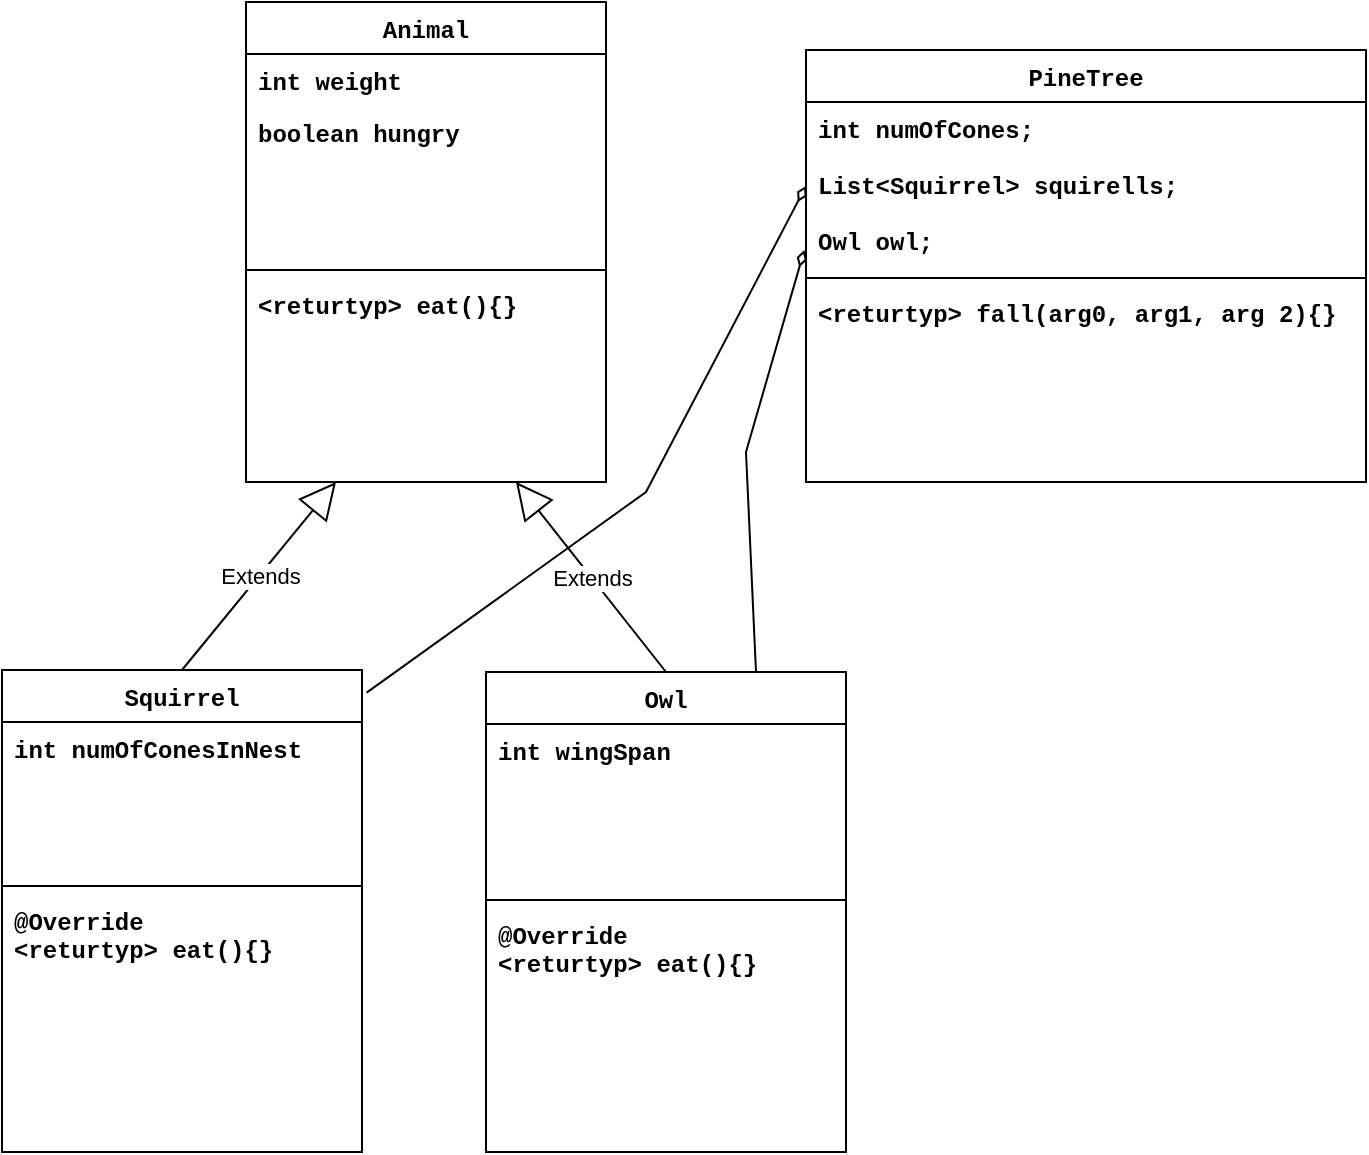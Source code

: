 <mxfile version="16.1.0" type="google"><diagram id="C5RBs43oDa-KdzZeNtuy" name="Page-1"><mxGraphModel dx="1741" dy="784" grid="1" gridSize="10" guides="1" tooltips="1" connect="1" arrows="1" fold="1" page="1" pageScale="1" pageWidth="827" pageHeight="1169" math="0" shadow="0"><root><mxCell id="WIyWlLk6GJQsqaUBKTNV-0"/><mxCell id="WIyWlLk6GJQsqaUBKTNV-1" parent="WIyWlLk6GJQsqaUBKTNV-0"/><mxCell id="zkfFHV4jXpPFQw0GAbJ--6" value="Squirrel" style="swimlane;fontStyle=1;align=center;verticalAlign=top;childLayout=stackLayout;horizontal=1;startSize=26;horizontalStack=0;resizeParent=1;resizeLast=0;collapsible=1;marginBottom=0;rounded=0;shadow=0;strokeWidth=1;fontFamily=Courier New;fillColor=default;gradientColor=none;swimlaneFillColor=none;strokeColor=default;" parent="WIyWlLk6GJQsqaUBKTNV-1" vertex="1"><mxGeometry x="-82" y="359" width="180" height="241" as="geometry"><mxRectangle x="130" y="380" width="160" height="26" as="alternateBounds"/></mxGeometry></mxCell><mxCell id="zkfFHV4jXpPFQw0GAbJ--8" value="int numOfConesInNest" style="text;align=left;verticalAlign=top;spacingLeft=4;spacingRight=4;overflow=hidden;rotatable=0;points=[[0,0.5],[1,0.5]];portConstraint=eastwest;rounded=0;shadow=0;html=0;fontFamily=Courier New;fontStyle=1" parent="zkfFHV4jXpPFQw0GAbJ--6" vertex="1"><mxGeometry y="26" width="180" height="78" as="geometry"/></mxCell><mxCell id="zkfFHV4jXpPFQw0GAbJ--9" value="" style="line;html=1;strokeWidth=1;align=left;verticalAlign=middle;spacingTop=-1;spacingLeft=3;spacingRight=3;rotatable=0;labelPosition=right;points=[];portConstraint=eastwest;fontFamily=Courier New;fontStyle=1" parent="zkfFHV4jXpPFQw0GAbJ--6" vertex="1"><mxGeometry y="104" width="180" height="8" as="geometry"/></mxCell><mxCell id="zkfFHV4jXpPFQw0GAbJ--10" value="@Override&#10;&lt;returtyp&gt; eat(){}" style="text;align=left;verticalAlign=top;spacingLeft=4;spacingRight=4;overflow=hidden;rotatable=0;points=[[0,0.5],[1,0.5]];portConstraint=eastwest;fontStyle=1;fontFamily=Courier New;" parent="zkfFHV4jXpPFQw0GAbJ--6" vertex="1"><mxGeometry y="112" width="180" height="58" as="geometry"/></mxCell><mxCell id="cFUtwD1bPXU5jKW5bzYQ-1" style="edgeStyle=none;rounded=0;orthogonalLoop=1;jettySize=auto;html=1;entryX=-0.003;entryY=0.881;entryDx=0;entryDy=0;entryPerimeter=0;exitX=0.75;exitY=0;exitDx=0;exitDy=0;endArrow=diamondThin;endFill=0;fontFamily=Courier New;fontStyle=1" parent="WIyWlLk6GJQsqaUBKTNV-1" source="cFUtwD1bPXU5jKW5bzYQ-17" target="zkfFHV4jXpPFQw0GAbJ--21" edge="1"><mxGeometry relative="1" as="geometry"><mxPoint x="410" y="360" as="sourcePoint"/><mxPoint x="508" y="185" as="targetPoint"/><Array as="points"><mxPoint x="290" y="250"/></Array></mxGeometry></mxCell><mxCell id="zkfFHV4jXpPFQw0GAbJ--17" value="PineTree" style="swimlane;fontStyle=1;align=center;verticalAlign=top;childLayout=stackLayout;horizontal=1;startSize=26;horizontalStack=0;resizeParent=1;resizeLast=0;collapsible=1;marginBottom=0;rounded=0;shadow=0;strokeWidth=1;fontFamily=Courier New;" parent="WIyWlLk6GJQsqaUBKTNV-1" vertex="1"><mxGeometry x="320" y="49" width="280" height="216" as="geometry"><mxRectangle x="550" y="140" width="160" height="26" as="alternateBounds"/></mxGeometry></mxCell><mxCell id="zkfFHV4jXpPFQw0GAbJ--21" value="int numOfCones;&#10;&#10;List&lt;Squirrel&gt; squirells;&#10;&#10;Owl owl;" style="text;align=left;verticalAlign=top;spacingLeft=4;spacingRight=4;overflow=hidden;rotatable=0;points=[[0,0.5],[1,0.5]];portConstraint=eastwest;rounded=0;shadow=0;html=0;fontFamily=Courier New;fontStyle=1" parent="zkfFHV4jXpPFQw0GAbJ--17" vertex="1"><mxGeometry y="26" width="280" height="84" as="geometry"/></mxCell><mxCell id="zkfFHV4jXpPFQw0GAbJ--23" value="" style="line;html=1;strokeWidth=1;align=left;verticalAlign=middle;spacingTop=-1;spacingLeft=3;spacingRight=3;rotatable=0;labelPosition=right;points=[];portConstraint=eastwest;fontFamily=Courier New;fontStyle=1" parent="zkfFHV4jXpPFQw0GAbJ--17" vertex="1"><mxGeometry y="110" width="280" height="8" as="geometry"/></mxCell><mxCell id="zkfFHV4jXpPFQw0GAbJ--25" value="&lt;returtyp&gt; fall(arg0, arg1, arg 2){}" style="text;align=left;verticalAlign=top;spacingLeft=4;spacingRight=4;overflow=hidden;rotatable=0;points=[[0,0.5],[1,0.5]];portConstraint=eastwest;fontFamily=Courier New;fontStyle=1" parent="zkfFHV4jXpPFQw0GAbJ--17" vertex="1"><mxGeometry y="118" width="280" height="26" as="geometry"/></mxCell><mxCell id="cFUtwD1bPXU5jKW5bzYQ-0" style="edgeStyle=none;rounded=0;orthogonalLoop=1;jettySize=auto;html=1;exitX=0;exitY=0.5;exitDx=0;exitDy=0;fontFamily=Courier New;fontStyle=1" parent="zkfFHV4jXpPFQw0GAbJ--17" edge="1"><mxGeometry relative="1" as="geometry"><mxPoint y="65" as="sourcePoint"/><mxPoint y="65" as="targetPoint"/></mxGeometry></mxCell><mxCell id="cFUtwD1bPXU5jKW5bzYQ-4" value="" style="endArrow=diamondThin;html=1;rounded=0;entryX=0;entryY=0.5;entryDx=0;entryDy=0;exitX=1.013;exitY=0.047;exitDx=0;exitDy=0;exitPerimeter=0;fontFamily=Courier New;endFill=0;fontStyle=1;fontSize=11;" parent="WIyWlLk6GJQsqaUBKTNV-1" source="zkfFHV4jXpPFQw0GAbJ--6" target="zkfFHV4jXpPFQw0GAbJ--21" edge="1"><mxGeometry width="50" height="50" relative="1" as="geometry"><mxPoint x="280" y="350" as="sourcePoint"/><mxPoint x="330" y="300" as="targetPoint"/><Array as="points"><mxPoint x="240" y="270"/></Array></mxGeometry></mxCell><mxCell id="cFUtwD1bPXU5jKW5bzYQ-17" value="Owl" style="swimlane;fontStyle=1;align=center;verticalAlign=top;childLayout=stackLayout;horizontal=1;startSize=26;horizontalStack=0;resizeParent=1;resizeLast=0;collapsible=1;marginBottom=0;rounded=0;shadow=0;strokeWidth=1;fontFamily=Courier New;" parent="WIyWlLk6GJQsqaUBKTNV-1" vertex="1"><mxGeometry x="160" y="360" width="180" height="240" as="geometry"><mxRectangle x="130" y="380" width="160" height="26" as="alternateBounds"/></mxGeometry></mxCell><mxCell id="cFUtwD1bPXU5jKW5bzYQ-18" value="int wingSpan" style="text;align=left;verticalAlign=top;spacingLeft=4;spacingRight=4;overflow=hidden;rotatable=0;points=[[0,0.5],[1,0.5]];portConstraint=eastwest;fontFamily=Courier New;fontStyle=1" parent="cFUtwD1bPXU5jKW5bzYQ-17" vertex="1"><mxGeometry y="26" width="180" height="84" as="geometry"/></mxCell><mxCell id="cFUtwD1bPXU5jKW5bzYQ-20" value="" style="line;html=1;strokeWidth=1;align=left;verticalAlign=middle;spacingTop=-1;spacingLeft=3;spacingRight=3;rotatable=0;labelPosition=right;points=[];portConstraint=eastwest;fontFamily=Courier New;fontStyle=1" parent="cFUtwD1bPXU5jKW5bzYQ-17" vertex="1"><mxGeometry y="110" width="180" height="8" as="geometry"/></mxCell><mxCell id="cFUtwD1bPXU5jKW5bzYQ-21" value="@Override&#10;&lt;returtyp&gt; eat(){}" style="text;align=left;verticalAlign=top;spacingLeft=4;spacingRight=4;overflow=hidden;rotatable=0;points=[[0,0.5],[1,0.5]];portConstraint=eastwest;fontStyle=1;fontFamily=Courier New;" parent="cFUtwD1bPXU5jKW5bzYQ-17" vertex="1"><mxGeometry y="118" width="180" height="52" as="geometry"/></mxCell><mxCell id="ogCyJvXIdNG4uEIVL2fa-2" value="Animal" style="swimlane;fontStyle=1;align=center;verticalAlign=top;childLayout=stackLayout;horizontal=1;startSize=26;horizontalStack=0;resizeParent=1;resizeLast=0;collapsible=1;marginBottom=0;rounded=0;shadow=0;strokeWidth=1;fontFamily=Courier New;fillColor=default;gradientColor=none;swimlaneFillColor=none;strokeColor=default;" parent="WIyWlLk6GJQsqaUBKTNV-1" vertex="1"><mxGeometry x="40" y="25" width="180" height="240" as="geometry"><mxRectangle x="130" y="380" width="160" height="26" as="alternateBounds"/></mxGeometry></mxCell><mxCell id="ogCyJvXIdNG4uEIVL2fa-3" value="int weight" style="text;align=left;verticalAlign=top;spacingLeft=4;spacingRight=4;overflow=hidden;rotatable=0;points=[[0,0.5],[1,0.5]];portConstraint=eastwest;fontFamily=Courier New;fontStyle=1" parent="ogCyJvXIdNG4uEIVL2fa-2" vertex="1"><mxGeometry y="26" width="180" height="26" as="geometry"/></mxCell><mxCell id="ogCyJvXIdNG4uEIVL2fa-4" value="boolean hungry" style="text;align=left;verticalAlign=top;spacingLeft=4;spacingRight=4;overflow=hidden;rotatable=0;points=[[0,0.5],[1,0.5]];portConstraint=eastwest;rounded=0;shadow=0;html=0;fontFamily=Courier New;fontStyle=1" parent="ogCyJvXIdNG4uEIVL2fa-2" vertex="1"><mxGeometry y="52" width="180" height="78" as="geometry"/></mxCell><mxCell id="ogCyJvXIdNG4uEIVL2fa-5" value="" style="line;html=1;strokeWidth=1;align=left;verticalAlign=middle;spacingTop=-1;spacingLeft=3;spacingRight=3;rotatable=0;labelPosition=right;points=[];portConstraint=eastwest;fontFamily=Courier New;fontStyle=1" parent="ogCyJvXIdNG4uEIVL2fa-2" vertex="1"><mxGeometry y="130" width="180" height="8" as="geometry"/></mxCell><mxCell id="ogCyJvXIdNG4uEIVL2fa-6" value="&lt;returtyp&gt; eat(){}" style="text;align=left;verticalAlign=top;spacingLeft=4;spacingRight=4;overflow=hidden;rotatable=0;points=[[0,0.5],[1,0.5]];portConstraint=eastwest;fontStyle=1;fontFamily=Courier New;" parent="ogCyJvXIdNG4uEIVL2fa-2" vertex="1"><mxGeometry y="138" width="180" height="26" as="geometry"/></mxCell><mxCell id="ogCyJvXIdNG4uEIVL2fa-11" value="Extends" style="endArrow=block;endSize=16;endFill=0;html=1;rounded=1;strokeColor=default;entryX=0.25;entryY=1;entryDx=0;entryDy=0;exitX=0.5;exitY=0;exitDx=0;exitDy=0;" parent="WIyWlLk6GJQsqaUBKTNV-1" source="zkfFHV4jXpPFQw0GAbJ--6" target="ogCyJvXIdNG4uEIVL2fa-2" edge="1"><mxGeometry width="160" relative="1" as="geometry"><mxPoint x="130" y="380" as="sourcePoint"/><mxPoint x="290" y="380" as="targetPoint"/></mxGeometry></mxCell><mxCell id="ogCyJvXIdNG4uEIVL2fa-12" value="Extends" style="endArrow=block;endSize=16;endFill=0;html=1;rounded=1;strokeColor=default;entryX=0.75;entryY=1;entryDx=0;entryDy=0;exitX=0.5;exitY=0;exitDx=0;exitDy=0;" parent="WIyWlLk6GJQsqaUBKTNV-1" source="cFUtwD1bPXU5jKW5bzYQ-17" target="ogCyJvXIdNG4uEIVL2fa-2" edge="1"><mxGeometry width="160" relative="1" as="geometry"><mxPoint x="130" y="380" as="sourcePoint"/><mxPoint x="290" y="380" as="targetPoint"/></mxGeometry></mxCell></root></mxGraphModel></diagram></mxfile>